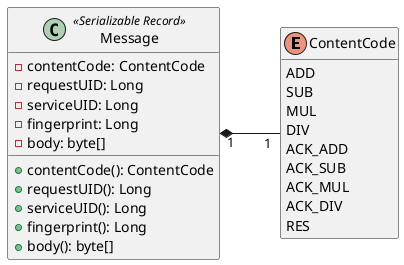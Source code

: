 @startuml message
'class diagram
left to right direction
skinparam linetype ortho

enum ContentCode {
  ADD
  SUB
  MUL
  DIV
  ACK_ADD
  ACK_SUB
  ACK_MUL
  ACK_DIV
  RES
}
hide ContentCode methods
class Message <<Serializable Record>> {
  - contentCode: ContentCode
  - requestUID: Long
  - serviceUID: Long
  - fingerprint: Long
  - body: byte[]
  + contentCode(): ContentCode
  + requestUID(): Long
  + serviceUID(): Long
  + fingerprint(): Long
  + body(): byte[]
}

Message     "1" *-- "1" ContentCode
@enduml
